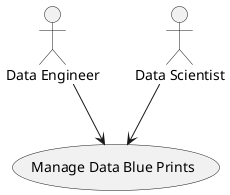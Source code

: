 @startuml


usecase "Manage Data Blue Prints" as ManageDataBluePrints

Actor "Data Engineer" as DataEngineer

DataEngineer --> ManageDataBluePrints

Actor "Data Scientist" as DataScientist

DataScientist --> ManageDataBluePrints



@enduml

